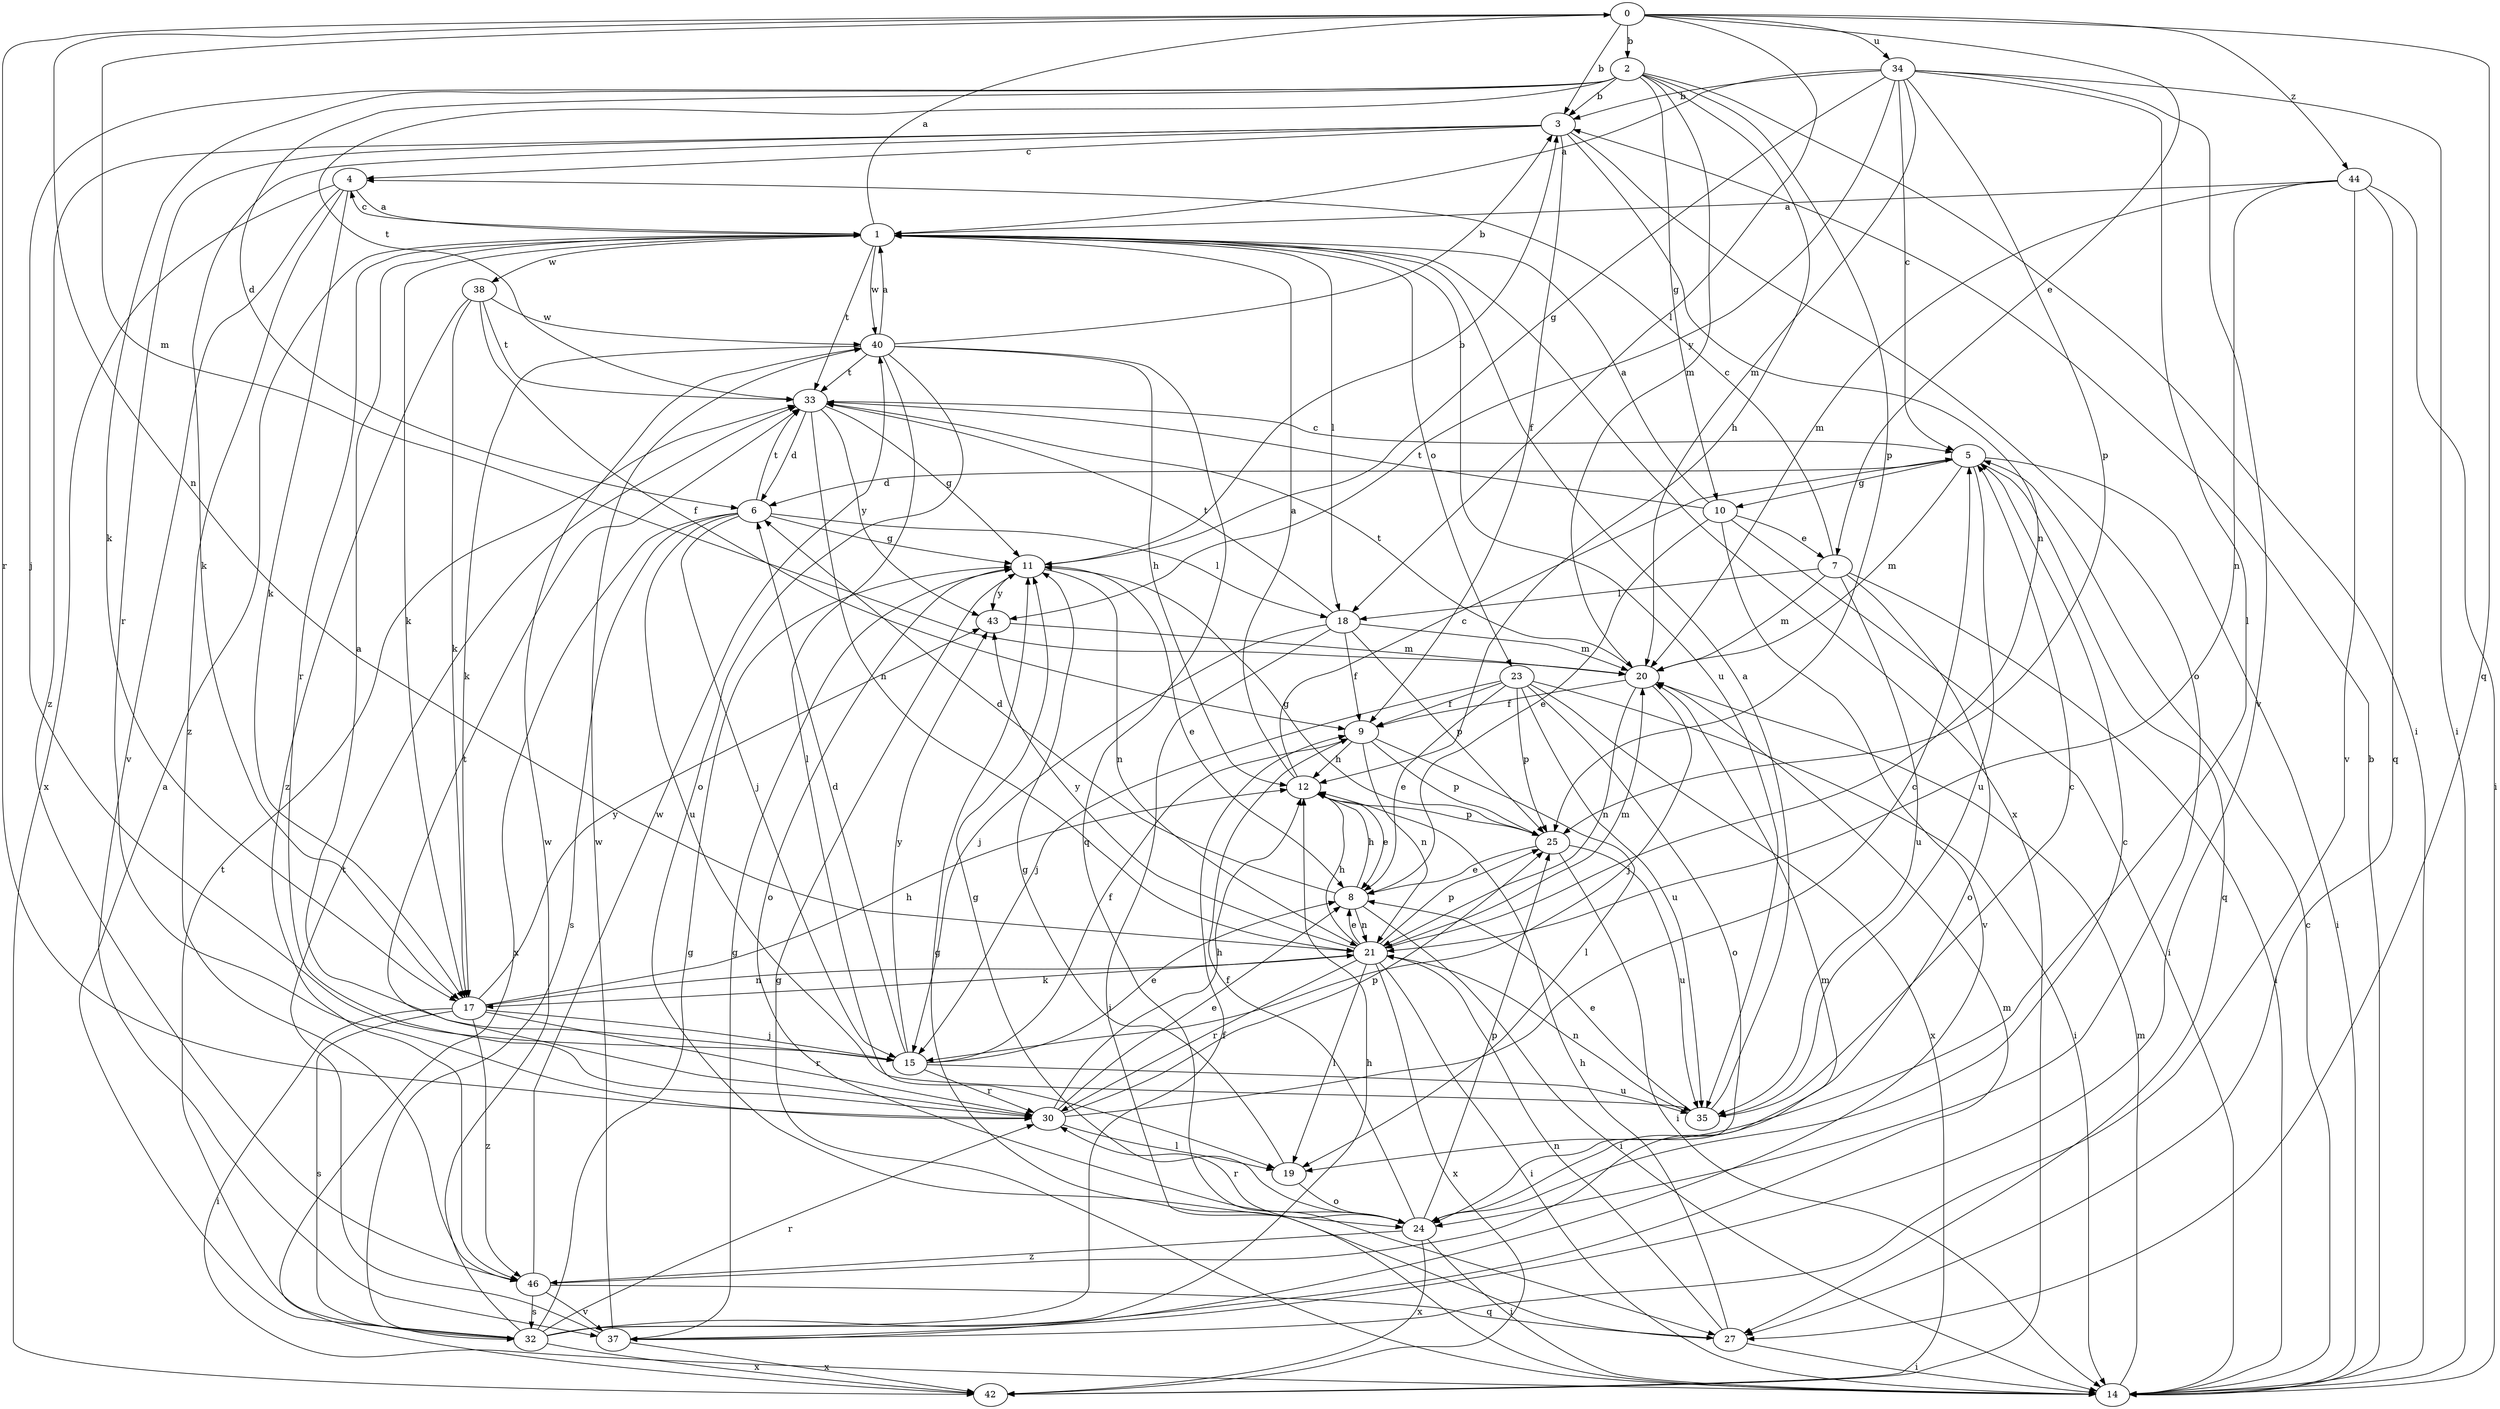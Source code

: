 strict digraph  {
0;
1;
2;
3;
4;
5;
6;
7;
8;
9;
10;
11;
12;
14;
15;
17;
18;
19;
20;
21;
23;
24;
25;
27;
30;
32;
33;
34;
35;
37;
38;
40;
42;
43;
44;
46;
0 -> 2  [label=b];
0 -> 3  [label=b];
0 -> 7  [label=e];
0 -> 18  [label=l];
0 -> 20  [label=m];
0 -> 21  [label=n];
0 -> 27  [label=q];
0 -> 30  [label=r];
0 -> 34  [label=u];
0 -> 44  [label=z];
1 -> 0  [label=a];
1 -> 4  [label=c];
1 -> 17  [label=k];
1 -> 18  [label=l];
1 -> 23  [label=o];
1 -> 30  [label=r];
1 -> 33  [label=t];
1 -> 35  [label=u];
1 -> 38  [label=w];
1 -> 40  [label=w];
1 -> 42  [label=x];
2 -> 3  [label=b];
2 -> 6  [label=d];
2 -> 10  [label=g];
2 -> 12  [label=h];
2 -> 14  [label=i];
2 -> 15  [label=j];
2 -> 17  [label=k];
2 -> 20  [label=m];
2 -> 25  [label=p];
2 -> 33  [label=t];
3 -> 4  [label=c];
3 -> 9  [label=f];
3 -> 17  [label=k];
3 -> 21  [label=n];
3 -> 24  [label=o];
3 -> 30  [label=r];
3 -> 46  [label=z];
4 -> 1  [label=a];
4 -> 17  [label=k];
4 -> 37  [label=v];
4 -> 42  [label=x];
4 -> 46  [label=z];
5 -> 6  [label=d];
5 -> 10  [label=g];
5 -> 14  [label=i];
5 -> 20  [label=m];
5 -> 27  [label=q];
5 -> 35  [label=u];
6 -> 11  [label=g];
6 -> 15  [label=j];
6 -> 18  [label=l];
6 -> 32  [label=s];
6 -> 33  [label=t];
6 -> 35  [label=u];
6 -> 42  [label=x];
7 -> 4  [label=c];
7 -> 14  [label=i];
7 -> 18  [label=l];
7 -> 20  [label=m];
7 -> 24  [label=o];
7 -> 35  [label=u];
8 -> 6  [label=d];
8 -> 12  [label=h];
8 -> 14  [label=i];
8 -> 21  [label=n];
9 -> 12  [label=h];
9 -> 19  [label=l];
9 -> 21  [label=n];
9 -> 25  [label=p];
10 -> 1  [label=a];
10 -> 7  [label=e];
10 -> 8  [label=e];
10 -> 14  [label=i];
10 -> 33  [label=t];
10 -> 37  [label=v];
11 -> 3  [label=b];
11 -> 8  [label=e];
11 -> 21  [label=n];
11 -> 24  [label=o];
11 -> 43  [label=y];
12 -> 1  [label=a];
12 -> 5  [label=c];
12 -> 8  [label=e];
12 -> 25  [label=p];
14 -> 3  [label=b];
14 -> 5  [label=c];
14 -> 11  [label=g];
14 -> 20  [label=m];
15 -> 1  [label=a];
15 -> 6  [label=d];
15 -> 8  [label=e];
15 -> 9  [label=f];
15 -> 30  [label=r];
15 -> 35  [label=u];
15 -> 43  [label=y];
17 -> 12  [label=h];
17 -> 14  [label=i];
17 -> 15  [label=j];
17 -> 21  [label=n];
17 -> 30  [label=r];
17 -> 32  [label=s];
17 -> 43  [label=y];
17 -> 46  [label=z];
18 -> 9  [label=f];
18 -> 14  [label=i];
18 -> 15  [label=j];
18 -> 20  [label=m];
18 -> 25  [label=p];
18 -> 33  [label=t];
19 -> 11  [label=g];
19 -> 24  [label=o];
20 -> 9  [label=f];
20 -> 15  [label=j];
20 -> 21  [label=n];
20 -> 33  [label=t];
21 -> 8  [label=e];
21 -> 12  [label=h];
21 -> 14  [label=i];
21 -> 17  [label=k];
21 -> 19  [label=l];
21 -> 20  [label=m];
21 -> 25  [label=p];
21 -> 30  [label=r];
21 -> 42  [label=x];
21 -> 43  [label=y];
23 -> 8  [label=e];
23 -> 9  [label=f];
23 -> 14  [label=i];
23 -> 15  [label=j];
23 -> 24  [label=o];
23 -> 25  [label=p];
23 -> 35  [label=u];
23 -> 42  [label=x];
24 -> 5  [label=c];
24 -> 9  [label=f];
24 -> 11  [label=g];
24 -> 14  [label=i];
24 -> 25  [label=p];
24 -> 30  [label=r];
24 -> 42  [label=x];
24 -> 46  [label=z];
25 -> 8  [label=e];
25 -> 11  [label=g];
25 -> 14  [label=i];
25 -> 35  [label=u];
27 -> 11  [label=g];
27 -> 12  [label=h];
27 -> 14  [label=i];
27 -> 21  [label=n];
30 -> 5  [label=c];
30 -> 8  [label=e];
30 -> 12  [label=h];
30 -> 19  [label=l];
30 -> 25  [label=p];
30 -> 33  [label=t];
32 -> 1  [label=a];
32 -> 9  [label=f];
32 -> 11  [label=g];
32 -> 12  [label=h];
32 -> 20  [label=m];
32 -> 30  [label=r];
32 -> 33  [label=t];
32 -> 40  [label=w];
32 -> 42  [label=x];
33 -> 5  [label=c];
33 -> 6  [label=d];
33 -> 11  [label=g];
33 -> 21  [label=n];
33 -> 43  [label=y];
34 -> 1  [label=a];
34 -> 3  [label=b];
34 -> 5  [label=c];
34 -> 11  [label=g];
34 -> 14  [label=i];
34 -> 19  [label=l];
34 -> 20  [label=m];
34 -> 25  [label=p];
34 -> 37  [label=v];
34 -> 43  [label=y];
35 -> 1  [label=a];
35 -> 5  [label=c];
35 -> 8  [label=e];
35 -> 21  [label=n];
37 -> 11  [label=g];
37 -> 33  [label=t];
37 -> 40  [label=w];
37 -> 42  [label=x];
38 -> 9  [label=f];
38 -> 17  [label=k];
38 -> 33  [label=t];
38 -> 40  [label=w];
38 -> 46  [label=z];
40 -> 1  [label=a];
40 -> 3  [label=b];
40 -> 12  [label=h];
40 -> 17  [label=k];
40 -> 19  [label=l];
40 -> 24  [label=o];
40 -> 27  [label=q];
40 -> 33  [label=t];
43 -> 20  [label=m];
44 -> 1  [label=a];
44 -> 14  [label=i];
44 -> 20  [label=m];
44 -> 21  [label=n];
44 -> 27  [label=q];
44 -> 37  [label=v];
46 -> 20  [label=m];
46 -> 27  [label=q];
46 -> 32  [label=s];
46 -> 37  [label=v];
46 -> 40  [label=w];
}
